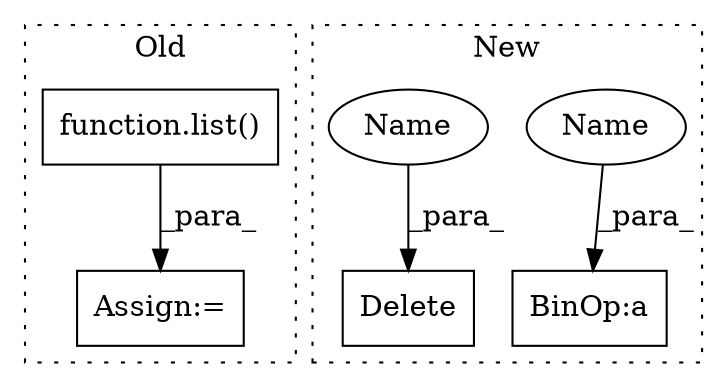 digraph G {
subgraph cluster0 {
1 [label="function.list()" a="75" s="136,147" l="5,1" shape="box"];
3 [label="Assign:=" a="68" s="133" l="3" shape="box"];
label = "Old";
style="dotted";
}
subgraph cluster1 {
2 [label="Delete" a="101" s="1538" l="12" shape="box"];
4 [label="BinOp:a" a="82" s="1419" l="3" shape="box"];
5 [label="Name" a="87" s="1422" l="8" shape="ellipse"];
6 [label="Name" a="87" s="1542" l="8" shape="ellipse"];
label = "New";
style="dotted";
}
1 -> 3 [label="_para_"];
5 -> 4 [label="_para_"];
6 -> 2 [label="_para_"];
}